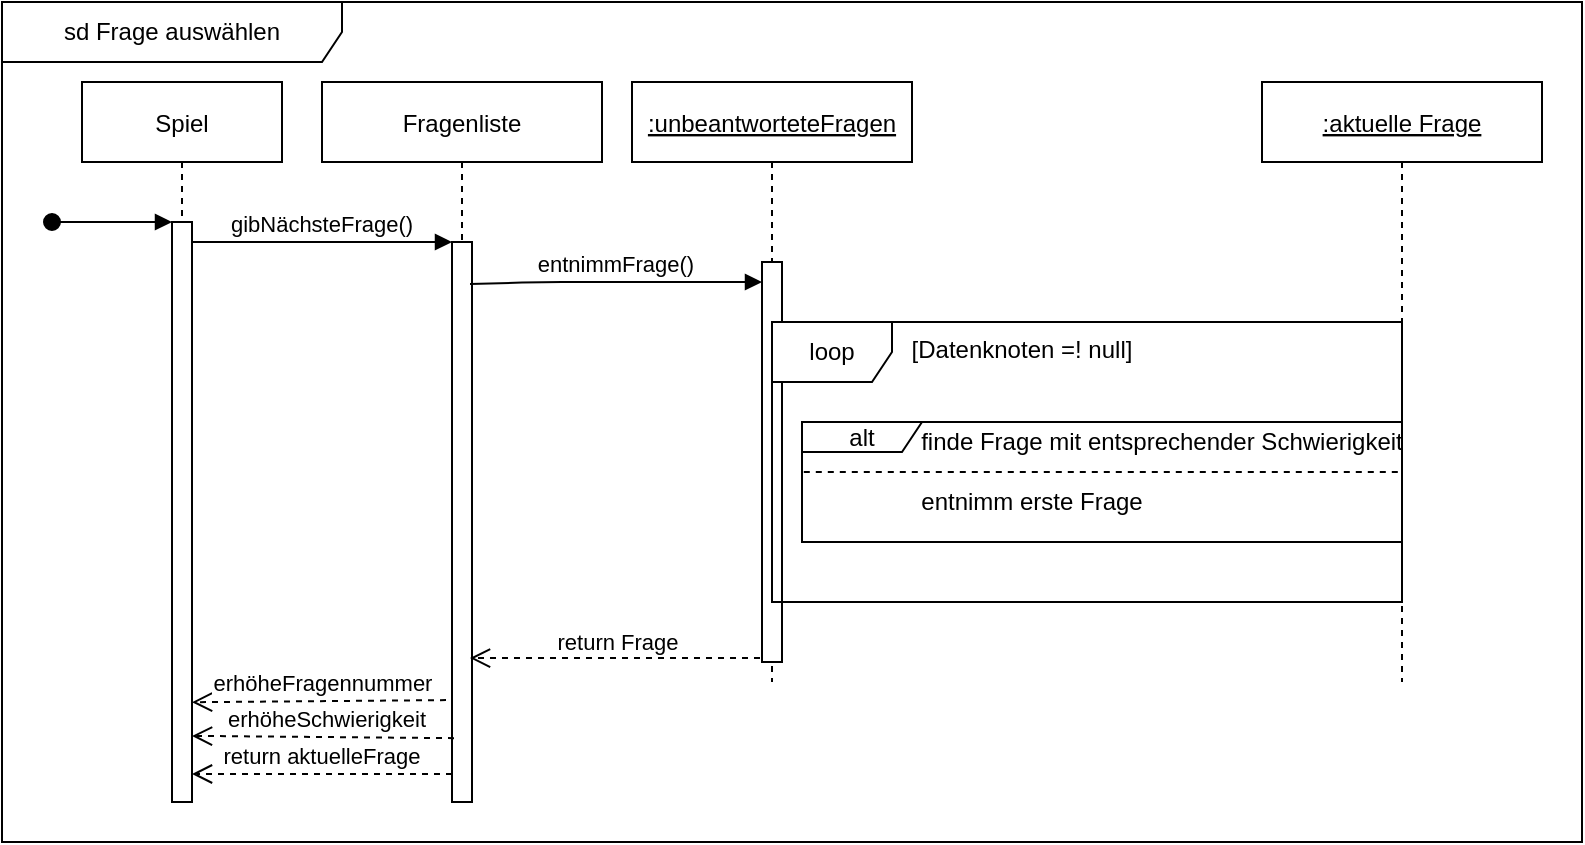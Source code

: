 <mxfile version="13.7.9" type="device"><diagram id="kgpKYQtTHZ0yAKxKKP6v" name="Page-1"><mxGraphModel dx="1086" dy="1876" grid="1" gridSize="10" guides="1" tooltips="1" connect="1" arrows="1" fold="1" page="1" pageScale="1" pageWidth="850" pageHeight="1100" math="0" shadow="0"><root><mxCell id="0"/><mxCell id="1" parent="0"/><mxCell id="4xmVwThI75qbRwVHiyov-4" value="sd Frage auswählen" style="shape=umlFrame;whiteSpace=wrap;html=1;width=170;height=30;" vertex="1" parent="1"><mxGeometry x="40" y="-360" width="790" height="420" as="geometry"/></mxCell><mxCell id="3nuBFxr9cyL0pnOWT2aG-1" value="Spiel" style="shape=umlLifeline;perimeter=lifelinePerimeter;container=1;collapsible=0;recursiveResize=0;rounded=0;shadow=0;strokeWidth=1;" parent="1" vertex="1"><mxGeometry x="80" y="-320" width="100" height="360" as="geometry"/></mxCell><mxCell id="3nuBFxr9cyL0pnOWT2aG-2" value="" style="points=[];perimeter=orthogonalPerimeter;rounded=0;shadow=0;strokeWidth=1;" parent="3nuBFxr9cyL0pnOWT2aG-1" vertex="1"><mxGeometry x="45" y="70" width="10" height="290" as="geometry"/></mxCell><mxCell id="3nuBFxr9cyL0pnOWT2aG-3" value="" style="verticalAlign=bottom;startArrow=oval;endArrow=block;startSize=8;shadow=0;strokeWidth=1;" parent="3nuBFxr9cyL0pnOWT2aG-1" target="3nuBFxr9cyL0pnOWT2aG-2" edge="1"><mxGeometry x="-0.167" y="10" relative="1" as="geometry"><mxPoint x="-15" y="70" as="sourcePoint"/><mxPoint as="offset"/></mxGeometry></mxCell><mxCell id="3nuBFxr9cyL0pnOWT2aG-5" value="Fragenliste" style="shape=umlLifeline;perimeter=lifelinePerimeter;container=1;collapsible=0;recursiveResize=0;rounded=0;shadow=0;strokeWidth=1;" parent="1" vertex="1"><mxGeometry x="200" y="-320" width="140" height="360" as="geometry"/></mxCell><mxCell id="3nuBFxr9cyL0pnOWT2aG-6" value="" style="points=[];perimeter=orthogonalPerimeter;rounded=0;shadow=0;strokeWidth=1;" parent="3nuBFxr9cyL0pnOWT2aG-5" vertex="1"><mxGeometry x="65" y="80" width="10" height="280" as="geometry"/></mxCell><mxCell id="3nuBFxr9cyL0pnOWT2aG-7" value="return aktuelleFrage" style="verticalAlign=bottom;endArrow=open;dashed=1;endSize=8;exitX=0;exitY=0.95;shadow=0;strokeWidth=1;" parent="1" source="3nuBFxr9cyL0pnOWT2aG-6" target="3nuBFxr9cyL0pnOWT2aG-2" edge="1"><mxGeometry relative="1" as="geometry"><mxPoint x="275" y="236" as="targetPoint"/><mxPoint as="offset"/></mxGeometry></mxCell><mxCell id="3nuBFxr9cyL0pnOWT2aG-8" value="gibNächsteFrage()" style="verticalAlign=bottom;endArrow=block;entryX=0;entryY=0;shadow=0;strokeWidth=1;" parent="1" source="3nuBFxr9cyL0pnOWT2aG-2" target="3nuBFxr9cyL0pnOWT2aG-6" edge="1"><mxGeometry relative="1" as="geometry"><mxPoint x="275" y="160" as="sourcePoint"/></mxGeometry></mxCell><mxCell id="4xmVwThI75qbRwVHiyov-1" value=":unbeantworteteFragen" style="shape=umlLifeline;perimeter=lifelinePerimeter;container=1;collapsible=0;recursiveResize=0;rounded=0;shadow=0;strokeWidth=1;fontStyle=4" vertex="1" parent="1"><mxGeometry x="355" y="-320" width="140" height="300" as="geometry"/></mxCell><mxCell id="4xmVwThI75qbRwVHiyov-2" value="" style="points=[];perimeter=orthogonalPerimeter;rounded=0;shadow=0;strokeWidth=1;" vertex="1" parent="4xmVwThI75qbRwVHiyov-1"><mxGeometry x="65" y="90" width="10" height="200" as="geometry"/></mxCell><mxCell id="4xmVwThI75qbRwVHiyov-5" value=":aktuelle Frage" style="shape=umlLifeline;perimeter=lifelinePerimeter;container=1;collapsible=0;recursiveResize=0;rounded=0;shadow=0;strokeWidth=1;fontStyle=4" vertex="1" parent="1"><mxGeometry x="670" y="-320" width="140" height="300" as="geometry"/></mxCell><mxCell id="4xmVwThI75qbRwVHiyov-8" value="entnimmFrage()" style="verticalAlign=bottom;endArrow=block;shadow=0;strokeWidth=1;exitX=0.9;exitY=0.075;exitDx=0;exitDy=0;exitPerimeter=0;" edge="1" parent="1" source="3nuBFxr9cyL0pnOWT2aG-6"><mxGeometry relative="1" as="geometry"><mxPoint x="280" y="-220" as="sourcePoint"/><mxPoint x="420" y="-220" as="targetPoint"/><Array as="points"><mxPoint x="310" y="-220"/></Array></mxGeometry></mxCell><mxCell id="4xmVwThI75qbRwVHiyov-9" value="return Frage" style="verticalAlign=bottom;endArrow=open;dashed=1;endSize=8;shadow=0;strokeWidth=1;exitX=-0.1;exitY=0.99;exitDx=0;exitDy=0;exitPerimeter=0;entryX=0.9;entryY=0.743;entryDx=0;entryDy=0;entryPerimeter=0;" edge="1" parent="1" source="4xmVwThI75qbRwVHiyov-2" target="3nuBFxr9cyL0pnOWT2aG-6"><mxGeometry x="-0.021" y="1" relative="1" as="geometry"><mxPoint x="290" y="-32" as="targetPoint"/><mxPoint x="425" y="-57" as="sourcePoint"/><mxPoint as="offset"/><Array as="points"/></mxGeometry></mxCell><mxCell id="4xmVwThI75qbRwVHiyov-10" value="loop" style="shape=umlFrame;whiteSpace=wrap;html=1;" vertex="1" parent="1"><mxGeometry x="425" y="-200" width="315" height="140" as="geometry"/></mxCell><mxCell id="4xmVwThI75qbRwVHiyov-11" value="alt" style="shape=umlFrame;whiteSpace=wrap;html=1;width=60;height=15;" vertex="1" parent="1"><mxGeometry x="440" y="-150" width="300" height="60" as="geometry"/></mxCell><mxCell id="4xmVwThI75qbRwVHiyov-12" value="[Datenknoten =! null]" style="text;html=1;strokeColor=none;fillColor=none;align=center;verticalAlign=middle;whiteSpace=wrap;rounded=0;" vertex="1" parent="1"><mxGeometry x="480" y="-201" width="140" height="30" as="geometry"/></mxCell><mxCell id="4xmVwThI75qbRwVHiyov-13" value="" style="endArrow=none;dashed=1;html=1;entryX=1.003;entryY=0.417;entryDx=0;entryDy=0;entryPerimeter=0;exitX=0.003;exitY=0.417;exitDx=0;exitDy=0;exitPerimeter=0;" edge="1" parent="1" source="4xmVwThI75qbRwVHiyov-11" target="4xmVwThI75qbRwVHiyov-11"><mxGeometry width="50" height="50" relative="1" as="geometry"><mxPoint x="338" y="9" as="sourcePoint"/><mxPoint x="630" y="13" as="targetPoint"/><Array as="points"/></mxGeometry></mxCell><mxCell id="4xmVwThI75qbRwVHiyov-14" value="finde Frage mit entsprechender Schwierigkeit" style="text;html=1;strokeColor=none;fillColor=none;align=center;verticalAlign=middle;whiteSpace=wrap;rounded=0;" vertex="1" parent="1"><mxGeometry x="490" y="-150" width="260" height="20" as="geometry"/></mxCell><mxCell id="4xmVwThI75qbRwVHiyov-15" value="entnimm erste Frage" style="text;html=1;strokeColor=none;fillColor=none;align=center;verticalAlign=middle;whiteSpace=wrap;rounded=0;" vertex="1" parent="1"><mxGeometry x="450" y="-120" width="210" height="20" as="geometry"/></mxCell><mxCell id="4xmVwThI75qbRwVHiyov-17" value="erhöheFragennummer" style="verticalAlign=bottom;endArrow=open;dashed=1;endSize=8;shadow=0;strokeWidth=1;entryX=1;entryY=0.828;entryDx=0;entryDy=0;entryPerimeter=0;exitX=-0.3;exitY=0.818;exitDx=0;exitDy=0;exitPerimeter=0;" edge="1" parent="1" source="3nuBFxr9cyL0pnOWT2aG-6" target="3nuBFxr9cyL0pnOWT2aG-2"><mxGeometry x="-0.033" relative="1" as="geometry"><mxPoint x="140" y="-60" as="targetPoint"/><mxPoint x="266" y="-60" as="sourcePoint"/><mxPoint as="offset"/><Array as="points"/></mxGeometry></mxCell><mxCell id="4xmVwThI75qbRwVHiyov-18" value="erhöheSchwierigkeit" style="verticalAlign=bottom;endArrow=open;dashed=1;endSize=8;shadow=0;strokeWidth=1;entryX=1;entryY=0.886;entryDx=0;entryDy=0;entryPerimeter=0;exitX=0.1;exitY=0.886;exitDx=0;exitDy=0;exitPerimeter=0;" edge="1" parent="1" source="3nuBFxr9cyL0pnOWT2aG-6" target="3nuBFxr9cyL0pnOWT2aG-2"><mxGeometry x="-0.033" relative="1" as="geometry"><mxPoint x="139" y="-34" as="targetPoint"/><mxPoint x="267" y="-34" as="sourcePoint"/><mxPoint as="offset"/><Array as="points"/></mxGeometry></mxCell></root></mxGraphModel></diagram></mxfile>